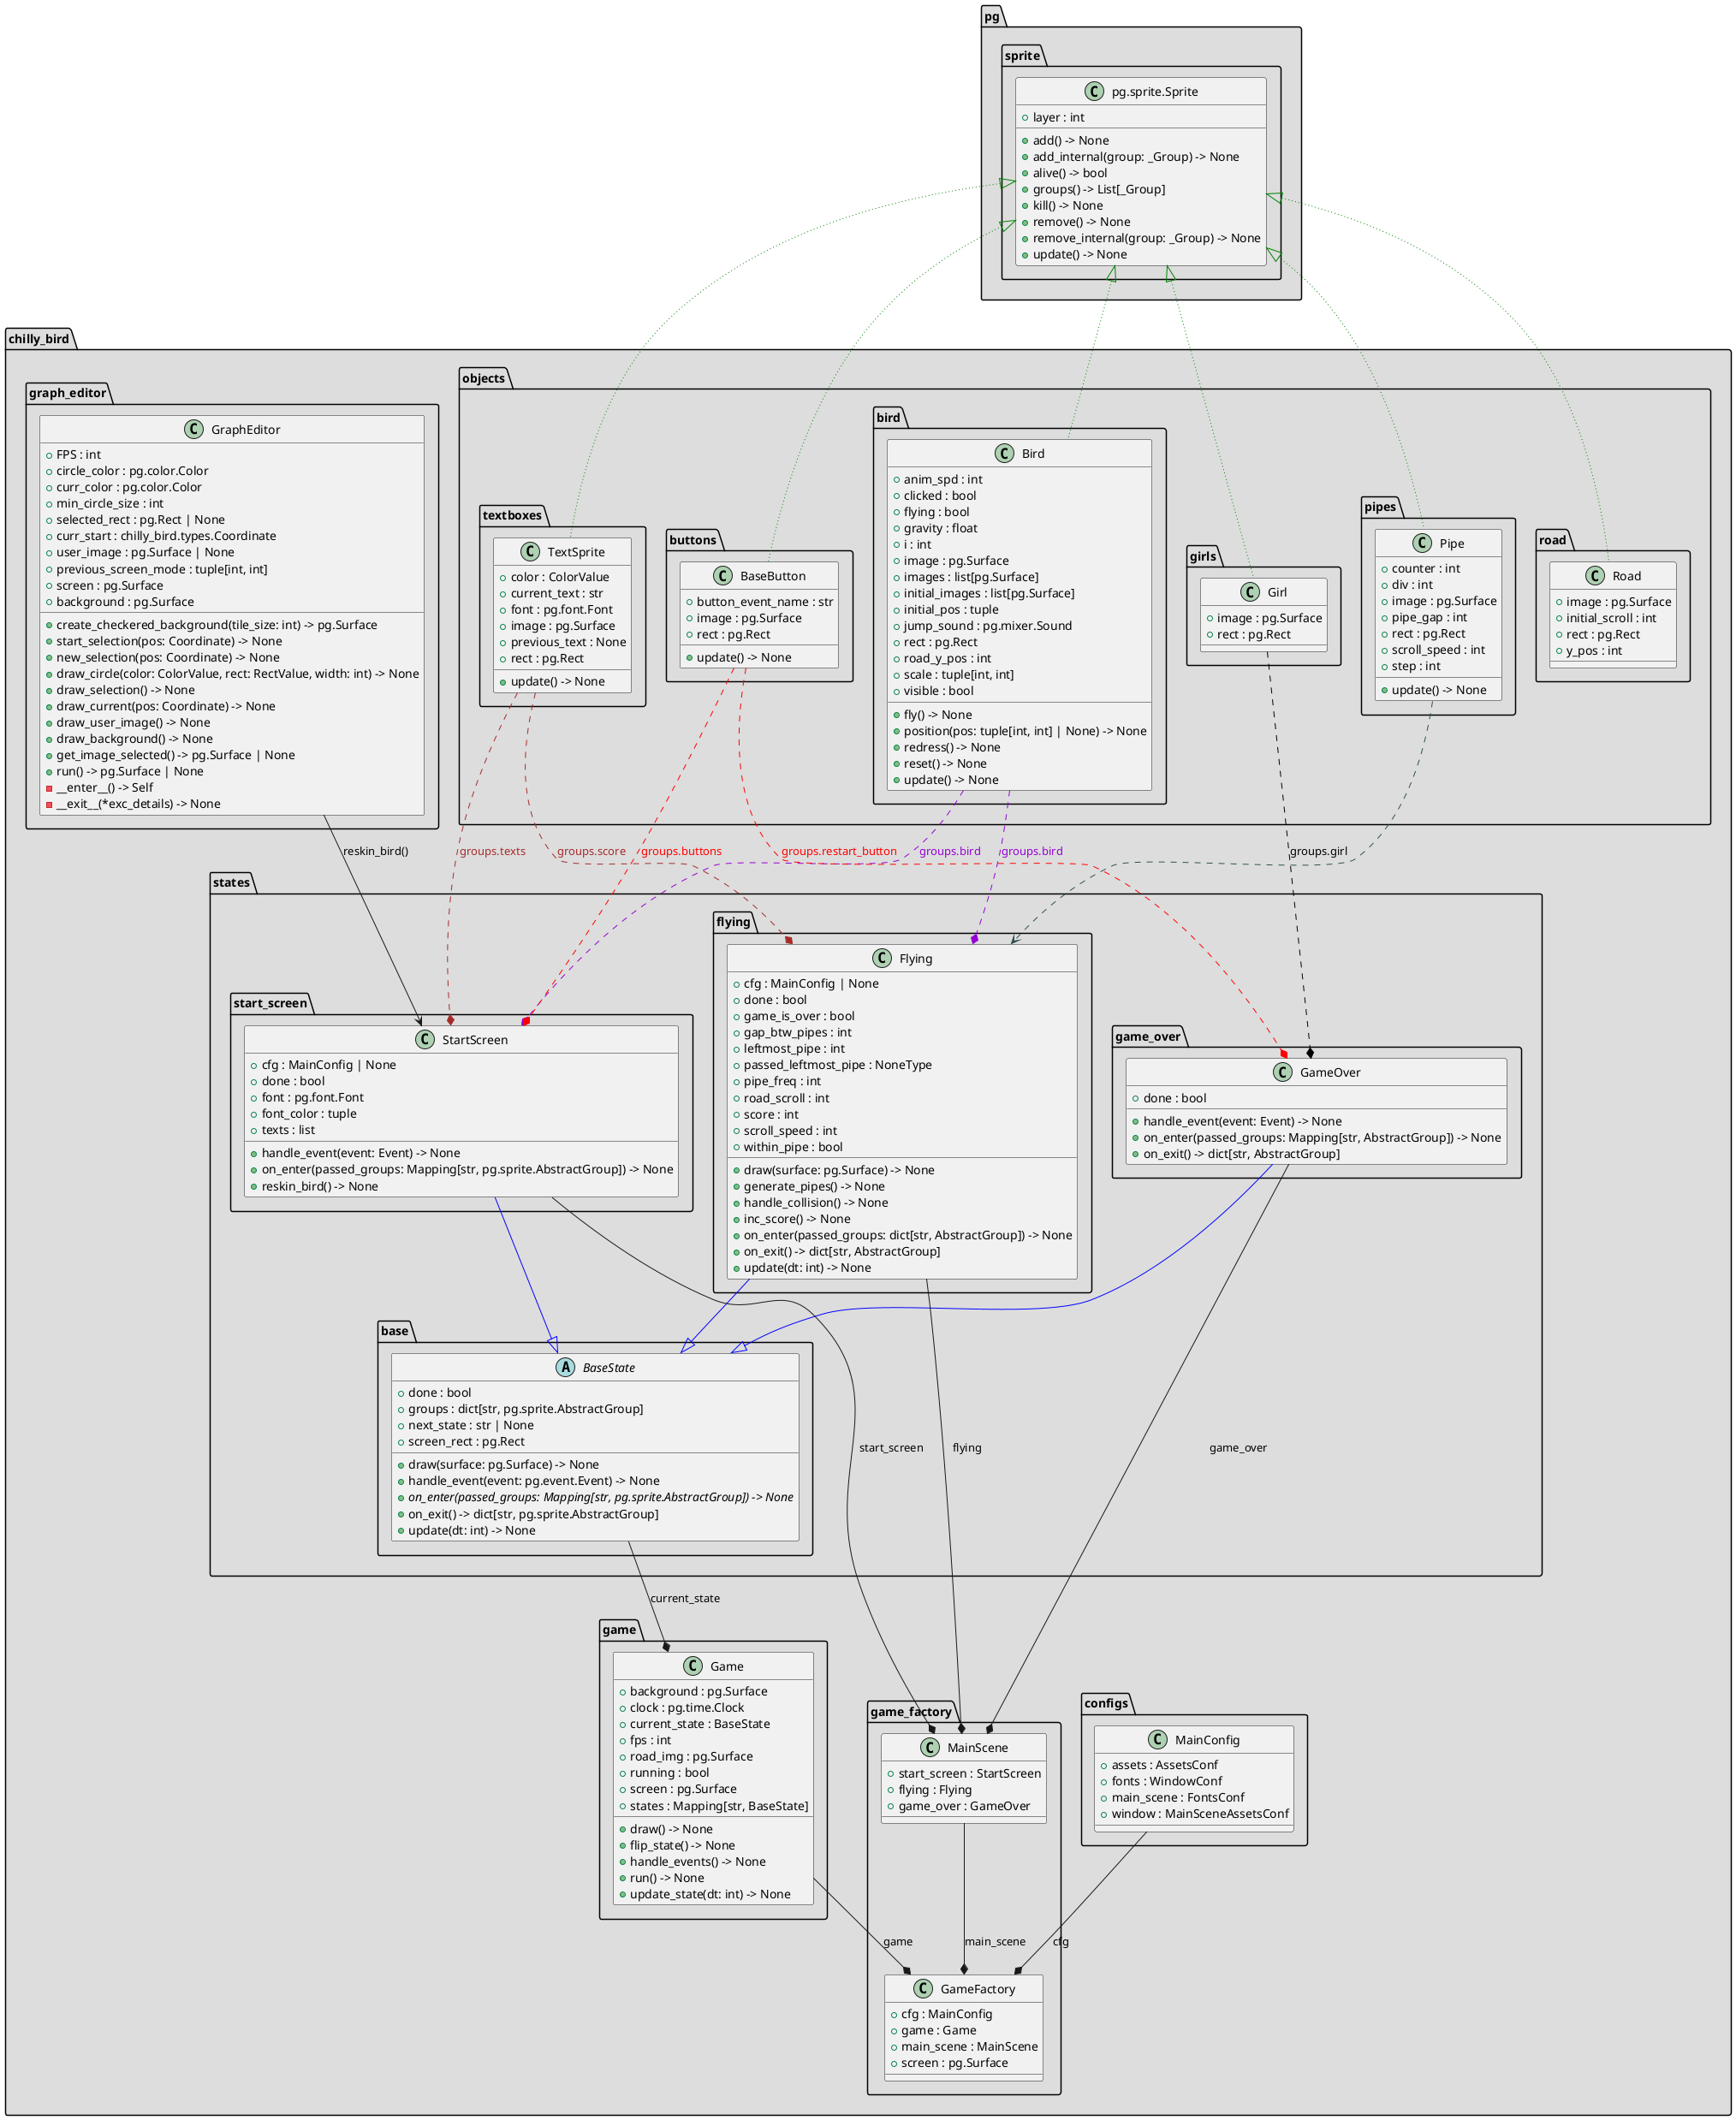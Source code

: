 @startuml classes
' set namespaceSeparator none

' package chilly_bird.objects #DDDDDD {}
skinparam PackageBackgroundColor #DDDDDD

class "pg.sprite.Sprite" as pg.sprite.Sprite {
  + layer : int
  + add() -> None
  + add_internal(group: _Group) -> None
  + alive() -> bool
  + groups() -> List[_Group]
  + kill() -> None
  + remove() -> None
  + remove_internal(group: _Group) -> None
  + update() -> None
}
' class "AssetsConf" as chilly_bird.configs.AssetsConf {
  '   + fonts_path : Path
  '   + frames_path : Path
  '   + img_path : Path
  '   + sound_path : Path
  '
' }
class "BaseButton" as chilly_bird.objects.buttons.BaseButton {
  + button_event_name : str
  + image : pg.Surface
  + rect : pg.Rect
  + update() -> None
}
abstract class "BaseState" as chilly_bird.states.base.BaseState {
  + done : bool
  + groups : dict[str, pg.sprite.AbstractGroup]
  + next_state : str | None
  + screen_rect : pg.Rect
  + draw(surface: pg.Surface) -> None
  + handle_event(event: pg.event.Event) -> None
  + {abstract}on_enter(passed_groups: Mapping[str, pg.sprite.AbstractGroup]) -> None
  + on_exit() -> dict[str, pg.sprite.AbstractGroup]
  + update(dt: int) -> None
}
class "Bird" as chilly_bird.objects.bird.Bird {
  + anim_spd : int
  + clicked : bool
  + flying : bool
  + gravity : float
  + i : int
  + image : pg.Surface
  + images : list[pg.Surface]
  + initial_images : list[pg.Surface]
  + initial_pos : tuple
  + jump_sound : pg.mixer.Sound
  + rect : pg.Rect
  + road_y_pos : int
  + scale : tuple[int, int]
  + visible : bool
  + fly() -> None
  + position(pos: tuple[int, int] | None) -> None
  + redress() -> None
  + reset() -> None
  + update() -> None
}
class "Flying" as chilly_bird.states.flying.Flying {
  + cfg : MainConfig | None
  + done : bool
  + game_is_over : bool
  + gap_btw_pipes : int
  + leftmost_pipe : int
  + passed_leftmost_pipe : NoneType
  + pipe_freq : int
  + road_scroll : int
  + score : int
  + scroll_speed : int
  + within_pipe : bool
  + draw(surface: pg.Surface) -> None
  + generate_pipes() -> None
  + handle_collision() -> None
  + inc_score() -> None
  + on_enter(passed_groups: dict[str, AbstractGroup]) -> None
  + on_exit() -> dict[str, AbstractGroup]
  + update(dt: int) -> None
}
' class "FontsConf" as chilly_bird.configs.FontsConf {
  '   + color : tuple[int, int, int]
  '   + score_font : Path
  '   + score_font_size : int
  '   + text_font : Path
  '   + text_font_size : int
  '
' }
class "Game" as chilly_bird.game.Game {
  + background : pg.Surface
  + clock : pg.time.Clock
  + current_state : BaseState
  + fps : int
  + road_img : pg.Surface
  + running : bool
  + screen : pg.Surface
  + states : Mapping[str, BaseState]
  + draw() -> None
  + flip_state() -> None
  + handle_events() -> None
  + run() -> None
  + update_state(dt: int) -> None
}
class "GameFactory" as chilly_bird.game_factory.GameFactory {
  + cfg : MainConfig
  + game : Game
  + main_scene : MainScene
  + screen : pg.Surface
}
class "GameOver" as chilly_bird.states.game_over.GameOver {
  + done : bool
  + handle_event(event: Event) -> None
  + on_enter(passed_groups: Mapping[str, AbstractGroup]) -> None
  + on_exit() -> dict[str, AbstractGroup]
}
class "Girl" as chilly_bird.objects.girls.Girl {
  + image : pg.Surface
  + rect : pg.Rect
}
class "MainConfig" as chilly_bird.configs.MainConfig {
  + assets : AssetsConf
  + fonts : WindowConf
  + main_scene : FontsConf
  + window : MainSceneAssetsConf
}
class "MainScene" as chilly_bird.game_factory.MainScene {
  + start_screen : StartScreen
  + flying : Flying
  + game_over : GameOver
}
' class "MainSceneAssetsConf" as chilly_bird.configs.MainSceneAssetsConf {
  '   + bg_img : Path
  '   + bg_music : Path
  '   + bird_aframes : tuple[Path, Path, Path]
  '   + bird_jump_sound : Path
  '   + bird_size : tuple[int, int]
  '   + disappointed_girl_img : Path
  '   + pipe_img : Path
  '   + redress_button_img : Path
  '   + reskin_button_img : Path
  '   + restart_button_img : Path
  '   + road_texture : Path
  '   + start_button_img : Path
  '
' }
class "Pipe" as chilly_bird.objects.pipes.Pipe {
  + counter : int
  + div : int
  + image : pg.Surface
  + pipe_gap : int
  + rect : pg.Rect
  + scroll_speed : int
  + step : int
  + update() -> None
}
class "Road" as chilly_bird.objects.road.Road {
  + image : pg.Surface
  + initial_scroll : int
  + rect : pg.Rect
  + y_pos : int
}
class "StartScreen" as chilly_bird.states.start_screen.StartScreen {
  + cfg : MainConfig | None
  + done : bool
  + font : pg.font.Font
  + font_color : tuple
  + texts : list
  + handle_event(event: Event) -> None
  + on_enter(passed_groups: Mapping[str, pg.sprite.AbstractGroup]) -> None
  + reskin_bird() -> None
}
class "TextSprite" as chilly_bird.objects.textboxes.TextSprite {
  + color : ColorValue
  + current_text : str
  + font : pg.font.Font
  + image : pg.Surface
  + previous_text : None
  + rect : pg.Rect
  + update() -> None
}

class "GraphEditor" as chilly_bird.graph_editor.GraphEditor {
  + FPS : int
  + circle_color : pg.color.Color
  + curr_color : pg.color.Color
  + min_circle_size : int
  + selected_rect : pg.Rect | None
  + curr_start : chilly_bird.types.Coordinate
  + user_image : pg.Surface | None
  + previous_screen_mode : tuple[int, int]
  + screen : pg.Surface
  + background : pg.Surface
  + create_checkered_background(tile_size: int) -> pg.Surface
  + start_selection(pos: Coordinate) -> None
  + new_selection(pos: Coordinate) -> None
  + draw_circle(color: ColorValue, rect: RectValue, width: int) -> None
  + draw_selection() -> None
  + draw_current(pos: Coordinate) -> None
  + draw_user_image() -> None
  + draw_background() -> None
  + get_image_selected() -> pg.Surface | None
  + run() -> pg.Surface | None
  - __enter__() -> Self
  - __exit__(*exc_details) -> None
}

' class "WindowConf" as chilly_bird.configs.WindowConf {
  '   + caption : str
  '   + fps : int
  '   + icon_path : Path
  '   + screen_height : int
  '   + screen_width : int
  '
' }
chilly_bird.objects.pipes.Pipe -u-|> pg.sprite.Sprite #line:green;line.dotted;
chilly_bird.objects.buttons.BaseButton -u-|> pg.sprite.Sprite #line:green;line.dotted;
chilly_bird.objects.bird.Bird -u-|> pg.sprite.Sprite #line:green;line.dotted;
chilly_bird.objects.girls.Girl -u-|> pg.sprite.Sprite #line:green;line.dotted;
chilly_bird.objects.textboxes.TextSprite -u-|> pg.sprite.Sprite #line:green;line.dotted;
chilly_bird.objects.road.Road -u-|> pg.sprite.Sprite #line:green;line.dotted;

chilly_bird.states.flying.Flying -[#blue]-|> chilly_bird.states.base.BaseState
chilly_bird.states.game_over.GameOver -[#blue]-|> chilly_bird.states.base.BaseState
chilly_bird.states.start_screen.StartScreen -[#blue]-|> chilly_bird.states.base.BaseState

' chilly_bird.configs.AssetsConf --* chilly_bird.configs.MainConfig : assets
' chilly_bird.configs.FontsConf --* chilly_bird.configs.MainConfig : fonts
' chilly_bird.configs.MainSceneAssetsConf --* chilly_bird.configs.MainConfig : main_scene
' chilly_bird.configs.WindowConf --* chilly_bird.configs.MainConfig : window
chilly_bird.configs.MainConfig --* chilly_bird.game_factory.GameFactory : cfg

chilly_bird.game.Game --* chilly_bird.game_factory.GameFactory : game
chilly_bird.game_factory.MainScene --* chilly_bird.game_factory.GameFactory : main_scene

chilly_bird.objects.bird.Bird --* chilly_bird.states.flying.Flying #line:DarkViolet;line.dashed;text:DarkViolet  : groups.bird
chilly_bird.objects.bird.Bird --* chilly_bird.states.start_screen.StartScreen #line:DarkViolet;line.dashed;text:DarkViolet  : groups.bird
chilly_bird.objects.pipes.Pipe --> chilly_bird.states.flying.Flying #line:DarkSlateGrey;line.dashed;text:red
chilly_bird.objects.girls.Girl --* chilly_bird.states.game_over.GameOver #line:Black;line.dashed;text:Black  : groups.girl
chilly_bird.objects.textboxes.TextSprite -r-* chilly_bird.states.flying.Flying #line:Brown;line.dashed;text:Brown  : groups.score
chilly_bird.objects.textboxes.TextSprite --* chilly_bird.states.start_screen.StartScreen #line:Brown;line.dashed;text:Brown  : groups.texts
chilly_bird.objects.buttons.BaseButton --* chilly_bird.states.game_over.GameOver #line:red;line.dashed;text:red  : groups.restart_button
chilly_bird.objects.buttons.BaseButton --* chilly_bird.states.start_screen.StartScreen #line:red;line.dashed;text:red  : groups.buttons

chilly_bird.states.base.BaseState --* chilly_bird.game.Game : current_state
chilly_bird.states.flying.Flying --* chilly_bird.game_factory.MainScene : flying
chilly_bird.states.game_over.GameOver --* chilly_bird.game_factory.MainScene : game_over
chilly_bird.states.start_screen.StartScreen --* chilly_bird.game_factory.MainScene : start_screen

chilly_bird.graph_editor.GraphEditor --> chilly_bird.states.start_screen.StartScreen : reskin_bird()
@enduml
